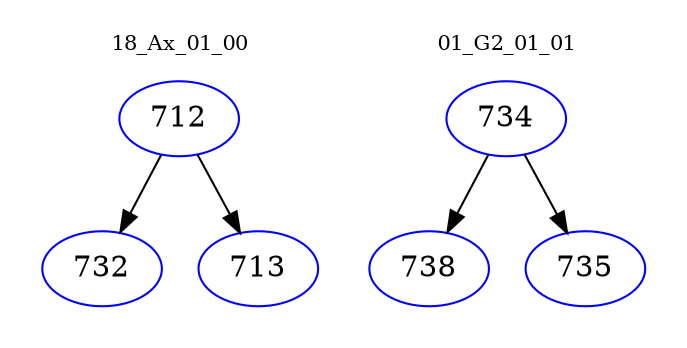 digraph{
subgraph cluster_0 {
color = white
label = "18_Ax_01_00";
fontsize=10;
T0_712 [label="712", color="blue"]
T0_712 -> T0_732 [color="black"]
T0_732 [label="732", color="blue"]
T0_712 -> T0_713 [color="black"]
T0_713 [label="713", color="blue"]
}
subgraph cluster_1 {
color = white
label = "01_G2_01_01";
fontsize=10;
T1_734 [label="734", color="blue"]
T1_734 -> T1_738 [color="black"]
T1_738 [label="738", color="blue"]
T1_734 -> T1_735 [color="black"]
T1_735 [label="735", color="blue"]
}
}
